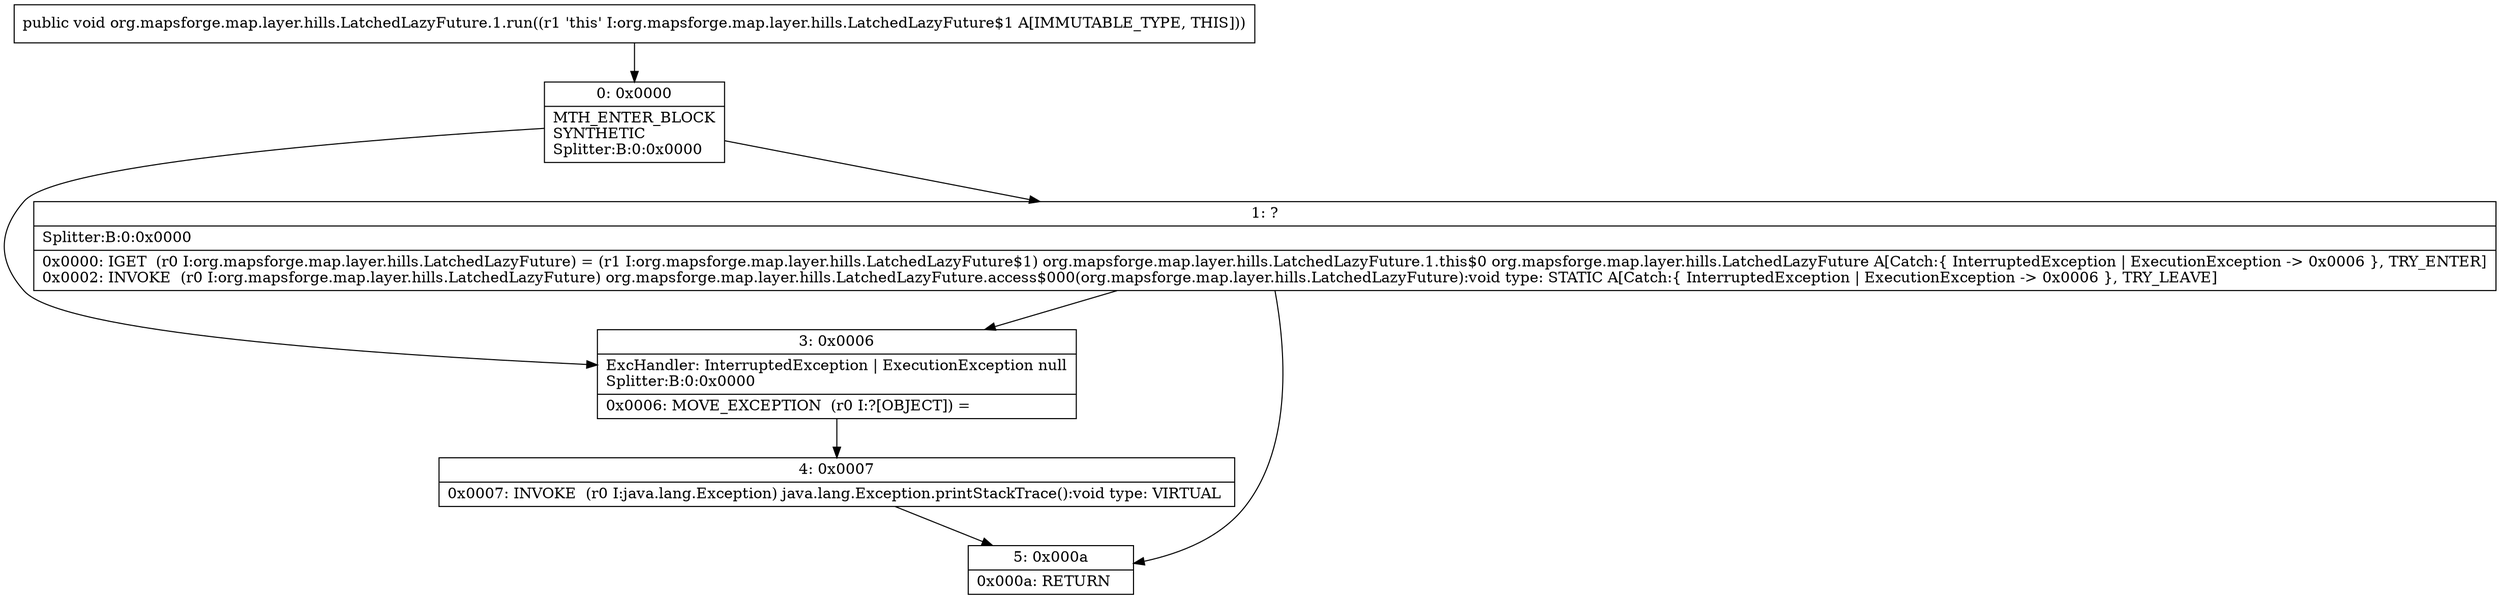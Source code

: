 digraph "CFG fororg.mapsforge.map.layer.hills.LatchedLazyFuture.1.run()V" {
Node_0 [shape=record,label="{0\:\ 0x0000|MTH_ENTER_BLOCK\lSYNTHETIC\lSplitter:B:0:0x0000\l}"];
Node_1 [shape=record,label="{1\:\ ?|Splitter:B:0:0x0000\l|0x0000: IGET  (r0 I:org.mapsforge.map.layer.hills.LatchedLazyFuture) = (r1 I:org.mapsforge.map.layer.hills.LatchedLazyFuture$1) org.mapsforge.map.layer.hills.LatchedLazyFuture.1.this$0 org.mapsforge.map.layer.hills.LatchedLazyFuture A[Catch:\{ InterruptedException \| ExecutionException \-\> 0x0006 \}, TRY_ENTER]\l0x0002: INVOKE  (r0 I:org.mapsforge.map.layer.hills.LatchedLazyFuture) org.mapsforge.map.layer.hills.LatchedLazyFuture.access$000(org.mapsforge.map.layer.hills.LatchedLazyFuture):void type: STATIC A[Catch:\{ InterruptedException \| ExecutionException \-\> 0x0006 \}, TRY_LEAVE]\l}"];
Node_3 [shape=record,label="{3\:\ 0x0006|ExcHandler: InterruptedException \| ExecutionException null\lSplitter:B:0:0x0000\l|0x0006: MOVE_EXCEPTION  (r0 I:?[OBJECT]) =  \l}"];
Node_4 [shape=record,label="{4\:\ 0x0007|0x0007: INVOKE  (r0 I:java.lang.Exception) java.lang.Exception.printStackTrace():void type: VIRTUAL \l}"];
Node_5 [shape=record,label="{5\:\ 0x000a|0x000a: RETURN   \l}"];
MethodNode[shape=record,label="{public void org.mapsforge.map.layer.hills.LatchedLazyFuture.1.run((r1 'this' I:org.mapsforge.map.layer.hills.LatchedLazyFuture$1 A[IMMUTABLE_TYPE, THIS])) }"];
MethodNode -> Node_0;
Node_0 -> Node_1;
Node_0 -> Node_3;
Node_1 -> Node_3;
Node_1 -> Node_5;
Node_3 -> Node_4;
Node_4 -> Node_5;
}

